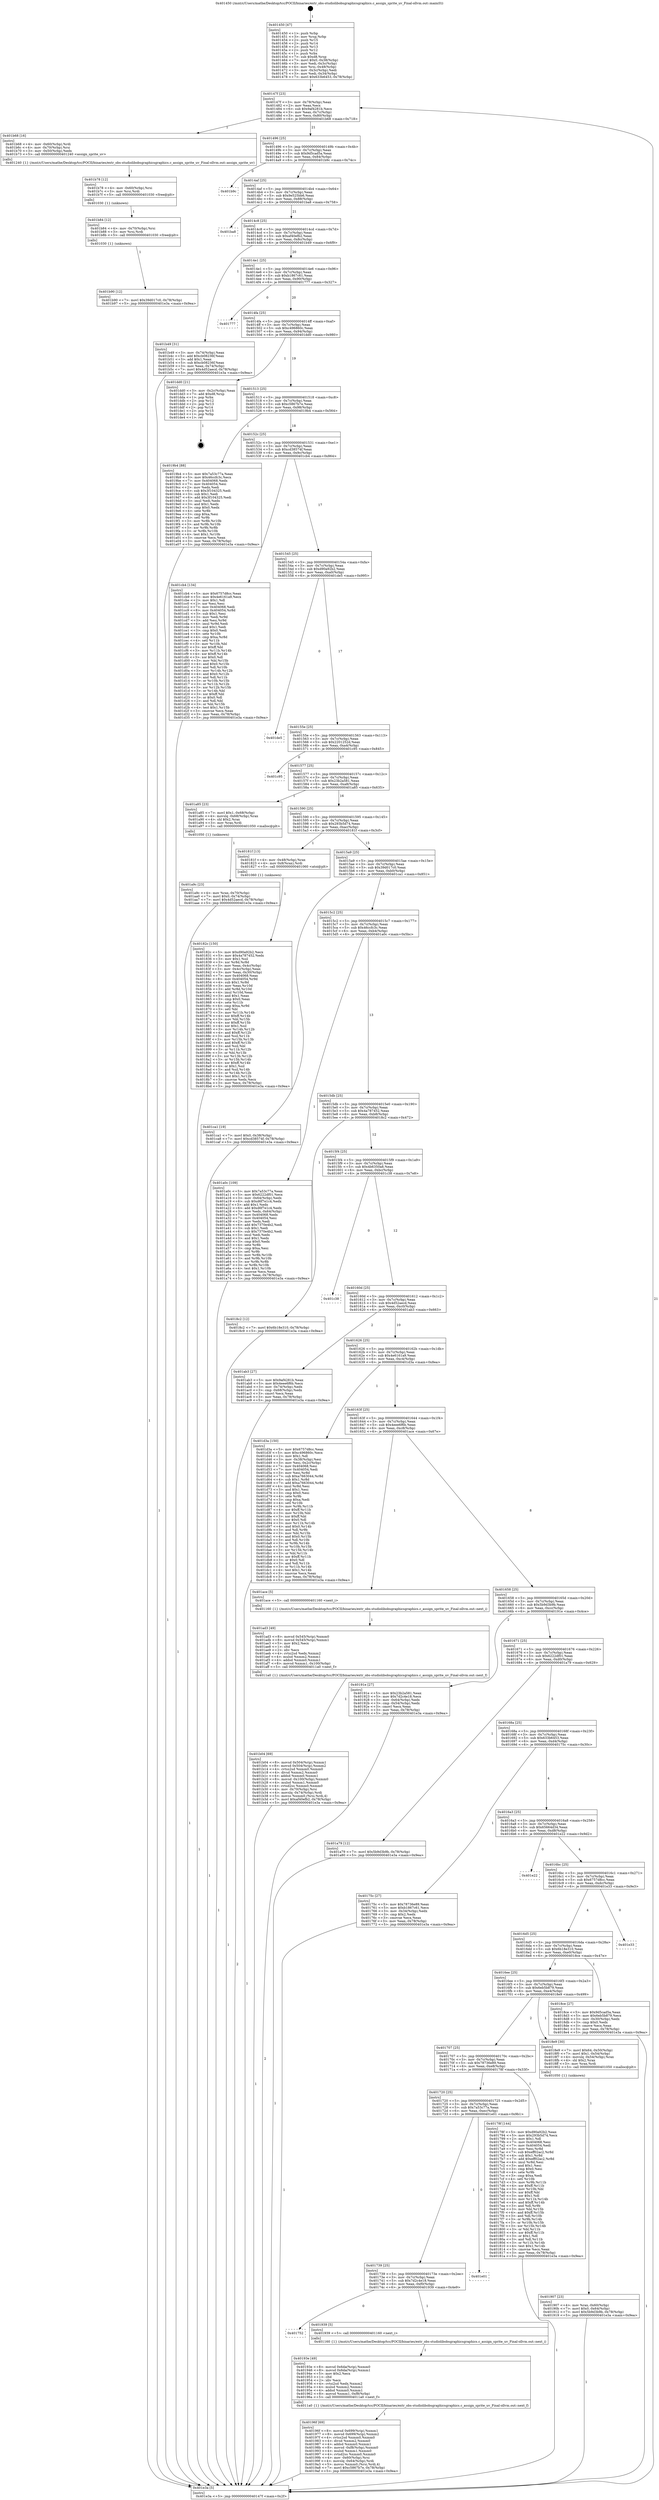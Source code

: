 digraph "0x401450" {
  label = "0x401450 (/mnt/c/Users/mathe/Desktop/tcc/POCII/binaries/extr_obs-studiolibobsgraphicsgraphics.c_assign_sprite_uv_Final-ollvm.out::main(0))"
  labelloc = "t"
  node[shape=record]

  Entry [label="",width=0.3,height=0.3,shape=circle,fillcolor=black,style=filled]
  "0x40147f" [label="{
     0x40147f [23]\l
     | [instrs]\l
     &nbsp;&nbsp;0x40147f \<+3\>: mov -0x78(%rbp),%eax\l
     &nbsp;&nbsp;0x401482 \<+2\>: mov %eax,%ecx\l
     &nbsp;&nbsp;0x401484 \<+6\>: sub $0x9af4281b,%ecx\l
     &nbsp;&nbsp;0x40148a \<+3\>: mov %eax,-0x7c(%rbp)\l
     &nbsp;&nbsp;0x40148d \<+3\>: mov %ecx,-0x80(%rbp)\l
     &nbsp;&nbsp;0x401490 \<+6\>: je 0000000000401b68 \<main+0x718\>\l
  }"]
  "0x401b68" [label="{
     0x401b68 [16]\l
     | [instrs]\l
     &nbsp;&nbsp;0x401b68 \<+4\>: mov -0x60(%rbp),%rdi\l
     &nbsp;&nbsp;0x401b6c \<+4\>: mov -0x70(%rbp),%rsi\l
     &nbsp;&nbsp;0x401b70 \<+3\>: mov -0x50(%rbp),%edx\l
     &nbsp;&nbsp;0x401b73 \<+5\>: call 0000000000401240 \<assign_sprite_uv\>\l
     | [calls]\l
     &nbsp;&nbsp;0x401240 \{1\} (/mnt/c/Users/mathe/Desktop/tcc/POCII/binaries/extr_obs-studiolibobsgraphicsgraphics.c_assign_sprite_uv_Final-ollvm.out::assign_sprite_uv)\l
  }"]
  "0x401496" [label="{
     0x401496 [25]\l
     | [instrs]\l
     &nbsp;&nbsp;0x401496 \<+5\>: jmp 000000000040149b \<main+0x4b\>\l
     &nbsp;&nbsp;0x40149b \<+3\>: mov -0x7c(%rbp),%eax\l
     &nbsp;&nbsp;0x40149e \<+5\>: sub $0x9d5cad5a,%eax\l
     &nbsp;&nbsp;0x4014a3 \<+6\>: mov %eax,-0x84(%rbp)\l
     &nbsp;&nbsp;0x4014a9 \<+6\>: je 0000000000401b9c \<main+0x74c\>\l
  }"]
  Exit [label="",width=0.3,height=0.3,shape=circle,fillcolor=black,style=filled,peripheries=2]
  "0x401b9c" [label="{
     0x401b9c\l
  }", style=dashed]
  "0x4014af" [label="{
     0x4014af [25]\l
     | [instrs]\l
     &nbsp;&nbsp;0x4014af \<+5\>: jmp 00000000004014b4 \<main+0x64\>\l
     &nbsp;&nbsp;0x4014b4 \<+3\>: mov -0x7c(%rbp),%eax\l
     &nbsp;&nbsp;0x4014b7 \<+5\>: sub $0x9e525bb6,%eax\l
     &nbsp;&nbsp;0x4014bc \<+6\>: mov %eax,-0x88(%rbp)\l
     &nbsp;&nbsp;0x4014c2 \<+6\>: je 0000000000401ba8 \<main+0x758\>\l
  }"]
  "0x401b90" [label="{
     0x401b90 [12]\l
     | [instrs]\l
     &nbsp;&nbsp;0x401b90 \<+7\>: movl $0x39d017c0,-0x78(%rbp)\l
     &nbsp;&nbsp;0x401b97 \<+5\>: jmp 0000000000401e3a \<main+0x9ea\>\l
  }"]
  "0x401ba8" [label="{
     0x401ba8\l
  }", style=dashed]
  "0x4014c8" [label="{
     0x4014c8 [25]\l
     | [instrs]\l
     &nbsp;&nbsp;0x4014c8 \<+5\>: jmp 00000000004014cd \<main+0x7d\>\l
     &nbsp;&nbsp;0x4014cd \<+3\>: mov -0x7c(%rbp),%eax\l
     &nbsp;&nbsp;0x4014d0 \<+5\>: sub $0xaf40efb2,%eax\l
     &nbsp;&nbsp;0x4014d5 \<+6\>: mov %eax,-0x8c(%rbp)\l
     &nbsp;&nbsp;0x4014db \<+6\>: je 0000000000401b49 \<main+0x6f9\>\l
  }"]
  "0x401b84" [label="{
     0x401b84 [12]\l
     | [instrs]\l
     &nbsp;&nbsp;0x401b84 \<+4\>: mov -0x70(%rbp),%rsi\l
     &nbsp;&nbsp;0x401b88 \<+3\>: mov %rsi,%rdi\l
     &nbsp;&nbsp;0x401b8b \<+5\>: call 0000000000401030 \<free@plt\>\l
     | [calls]\l
     &nbsp;&nbsp;0x401030 \{1\} (unknown)\l
  }"]
  "0x401b49" [label="{
     0x401b49 [31]\l
     | [instrs]\l
     &nbsp;&nbsp;0x401b49 \<+3\>: mov -0x74(%rbp),%eax\l
     &nbsp;&nbsp;0x401b4c \<+5\>: add $0xcb08236f,%eax\l
     &nbsp;&nbsp;0x401b51 \<+3\>: add $0x1,%eax\l
     &nbsp;&nbsp;0x401b54 \<+5\>: sub $0xcb08236f,%eax\l
     &nbsp;&nbsp;0x401b59 \<+3\>: mov %eax,-0x74(%rbp)\l
     &nbsp;&nbsp;0x401b5c \<+7\>: movl $0x4d52aecd,-0x78(%rbp)\l
     &nbsp;&nbsp;0x401b63 \<+5\>: jmp 0000000000401e3a \<main+0x9ea\>\l
  }"]
  "0x4014e1" [label="{
     0x4014e1 [25]\l
     | [instrs]\l
     &nbsp;&nbsp;0x4014e1 \<+5\>: jmp 00000000004014e6 \<main+0x96\>\l
     &nbsp;&nbsp;0x4014e6 \<+3\>: mov -0x7c(%rbp),%eax\l
     &nbsp;&nbsp;0x4014e9 \<+5\>: sub $0xb1867c61,%eax\l
     &nbsp;&nbsp;0x4014ee \<+6\>: mov %eax,-0x90(%rbp)\l
     &nbsp;&nbsp;0x4014f4 \<+6\>: je 0000000000401777 \<main+0x327\>\l
  }"]
  "0x401b78" [label="{
     0x401b78 [12]\l
     | [instrs]\l
     &nbsp;&nbsp;0x401b78 \<+4\>: mov -0x60(%rbp),%rsi\l
     &nbsp;&nbsp;0x401b7c \<+3\>: mov %rsi,%rdi\l
     &nbsp;&nbsp;0x401b7f \<+5\>: call 0000000000401030 \<free@plt\>\l
     | [calls]\l
     &nbsp;&nbsp;0x401030 \{1\} (unknown)\l
  }"]
  "0x401777" [label="{
     0x401777\l
  }", style=dashed]
  "0x4014fa" [label="{
     0x4014fa [25]\l
     | [instrs]\l
     &nbsp;&nbsp;0x4014fa \<+5\>: jmp 00000000004014ff \<main+0xaf\>\l
     &nbsp;&nbsp;0x4014ff \<+3\>: mov -0x7c(%rbp),%eax\l
     &nbsp;&nbsp;0x401502 \<+5\>: sub $0xc496860c,%eax\l
     &nbsp;&nbsp;0x401507 \<+6\>: mov %eax,-0x94(%rbp)\l
     &nbsp;&nbsp;0x40150d \<+6\>: je 0000000000401dd0 \<main+0x980\>\l
  }"]
  "0x401b04" [label="{
     0x401b04 [69]\l
     | [instrs]\l
     &nbsp;&nbsp;0x401b04 \<+8\>: movsd 0x504(%rip),%xmm1\l
     &nbsp;&nbsp;0x401b0c \<+8\>: movsd 0x504(%rip),%xmm2\l
     &nbsp;&nbsp;0x401b14 \<+4\>: cvtss2sd %xmm0,%xmm0\l
     &nbsp;&nbsp;0x401b18 \<+4\>: divsd %xmm2,%xmm0\l
     &nbsp;&nbsp;0x401b1c \<+4\>: addsd %xmm0,%xmm1\l
     &nbsp;&nbsp;0x401b20 \<+8\>: movsd -0x100(%rbp),%xmm0\l
     &nbsp;&nbsp;0x401b28 \<+4\>: mulsd %xmm1,%xmm0\l
     &nbsp;&nbsp;0x401b2c \<+4\>: cvtsd2ss %xmm0,%xmm0\l
     &nbsp;&nbsp;0x401b30 \<+4\>: mov -0x70(%rbp),%rsi\l
     &nbsp;&nbsp;0x401b34 \<+4\>: movslq -0x74(%rbp),%rdi\l
     &nbsp;&nbsp;0x401b38 \<+5\>: movss %xmm0,(%rsi,%rdi,4)\l
     &nbsp;&nbsp;0x401b3d \<+7\>: movl $0xaf40efb2,-0x78(%rbp)\l
     &nbsp;&nbsp;0x401b44 \<+5\>: jmp 0000000000401e3a \<main+0x9ea\>\l
  }"]
  "0x401dd0" [label="{
     0x401dd0 [21]\l
     | [instrs]\l
     &nbsp;&nbsp;0x401dd0 \<+3\>: mov -0x2c(%rbp),%eax\l
     &nbsp;&nbsp;0x401dd3 \<+7\>: add $0xd8,%rsp\l
     &nbsp;&nbsp;0x401dda \<+1\>: pop %rbx\l
     &nbsp;&nbsp;0x401ddb \<+2\>: pop %r12\l
     &nbsp;&nbsp;0x401ddd \<+2\>: pop %r13\l
     &nbsp;&nbsp;0x401ddf \<+2\>: pop %r14\l
     &nbsp;&nbsp;0x401de1 \<+2\>: pop %r15\l
     &nbsp;&nbsp;0x401de3 \<+1\>: pop %rbp\l
     &nbsp;&nbsp;0x401de4 \<+1\>: ret\l
  }"]
  "0x401513" [label="{
     0x401513 [25]\l
     | [instrs]\l
     &nbsp;&nbsp;0x401513 \<+5\>: jmp 0000000000401518 \<main+0xc8\>\l
     &nbsp;&nbsp;0x401518 \<+3\>: mov -0x7c(%rbp),%eax\l
     &nbsp;&nbsp;0x40151b \<+5\>: sub $0xc5867b7e,%eax\l
     &nbsp;&nbsp;0x401520 \<+6\>: mov %eax,-0x98(%rbp)\l
     &nbsp;&nbsp;0x401526 \<+6\>: je 00000000004019b4 \<main+0x564\>\l
  }"]
  "0x401ad3" [label="{
     0x401ad3 [49]\l
     | [instrs]\l
     &nbsp;&nbsp;0x401ad3 \<+8\>: movsd 0x545(%rip),%xmm0\l
     &nbsp;&nbsp;0x401adb \<+8\>: movsd 0x545(%rip),%xmm1\l
     &nbsp;&nbsp;0x401ae3 \<+5\>: mov $0x2,%ecx\l
     &nbsp;&nbsp;0x401ae8 \<+1\>: cltd\l
     &nbsp;&nbsp;0x401ae9 \<+2\>: idiv %ecx\l
     &nbsp;&nbsp;0x401aeb \<+4\>: cvtsi2sd %edx,%xmm2\l
     &nbsp;&nbsp;0x401aef \<+4\>: mulsd %xmm2,%xmm1\l
     &nbsp;&nbsp;0x401af3 \<+4\>: addsd %xmm0,%xmm1\l
     &nbsp;&nbsp;0x401af7 \<+8\>: movsd %xmm1,-0x100(%rbp)\l
     &nbsp;&nbsp;0x401aff \<+5\>: call 00000000004011a0 \<next_f\>\l
     | [calls]\l
     &nbsp;&nbsp;0x4011a0 \{1\} (/mnt/c/Users/mathe/Desktop/tcc/POCII/binaries/extr_obs-studiolibobsgraphicsgraphics.c_assign_sprite_uv_Final-ollvm.out::next_f)\l
  }"]
  "0x4019b4" [label="{
     0x4019b4 [88]\l
     | [instrs]\l
     &nbsp;&nbsp;0x4019b4 \<+5\>: mov $0x7a53c77a,%eax\l
     &nbsp;&nbsp;0x4019b9 \<+5\>: mov $0x46ccfc3c,%ecx\l
     &nbsp;&nbsp;0x4019be \<+7\>: mov 0x404068,%edx\l
     &nbsp;&nbsp;0x4019c5 \<+7\>: mov 0x404054,%esi\l
     &nbsp;&nbsp;0x4019cc \<+2\>: mov %edx,%edi\l
     &nbsp;&nbsp;0x4019ce \<+6\>: sub $0x3f104325,%edi\l
     &nbsp;&nbsp;0x4019d4 \<+3\>: sub $0x1,%edi\l
     &nbsp;&nbsp;0x4019d7 \<+6\>: add $0x3f104325,%edi\l
     &nbsp;&nbsp;0x4019dd \<+3\>: imul %edi,%edx\l
     &nbsp;&nbsp;0x4019e0 \<+3\>: and $0x1,%edx\l
     &nbsp;&nbsp;0x4019e3 \<+3\>: cmp $0x0,%edx\l
     &nbsp;&nbsp;0x4019e6 \<+4\>: sete %r8b\l
     &nbsp;&nbsp;0x4019ea \<+3\>: cmp $0xa,%esi\l
     &nbsp;&nbsp;0x4019ed \<+4\>: setl %r9b\l
     &nbsp;&nbsp;0x4019f1 \<+3\>: mov %r8b,%r10b\l
     &nbsp;&nbsp;0x4019f4 \<+3\>: and %r9b,%r10b\l
     &nbsp;&nbsp;0x4019f7 \<+3\>: xor %r9b,%r8b\l
     &nbsp;&nbsp;0x4019fa \<+3\>: or %r8b,%r10b\l
     &nbsp;&nbsp;0x4019fd \<+4\>: test $0x1,%r10b\l
     &nbsp;&nbsp;0x401a01 \<+3\>: cmovne %ecx,%eax\l
     &nbsp;&nbsp;0x401a04 \<+3\>: mov %eax,-0x78(%rbp)\l
     &nbsp;&nbsp;0x401a07 \<+5\>: jmp 0000000000401e3a \<main+0x9ea\>\l
  }"]
  "0x40152c" [label="{
     0x40152c [25]\l
     | [instrs]\l
     &nbsp;&nbsp;0x40152c \<+5\>: jmp 0000000000401531 \<main+0xe1\>\l
     &nbsp;&nbsp;0x401531 \<+3\>: mov -0x7c(%rbp),%eax\l
     &nbsp;&nbsp;0x401534 \<+5\>: sub $0xcd38574f,%eax\l
     &nbsp;&nbsp;0x401539 \<+6\>: mov %eax,-0x9c(%rbp)\l
     &nbsp;&nbsp;0x40153f \<+6\>: je 0000000000401cb4 \<main+0x864\>\l
  }"]
  "0x401a9c" [label="{
     0x401a9c [23]\l
     | [instrs]\l
     &nbsp;&nbsp;0x401a9c \<+4\>: mov %rax,-0x70(%rbp)\l
     &nbsp;&nbsp;0x401aa0 \<+7\>: movl $0x0,-0x74(%rbp)\l
     &nbsp;&nbsp;0x401aa7 \<+7\>: movl $0x4d52aecd,-0x78(%rbp)\l
     &nbsp;&nbsp;0x401aae \<+5\>: jmp 0000000000401e3a \<main+0x9ea\>\l
  }"]
  "0x401cb4" [label="{
     0x401cb4 [134]\l
     | [instrs]\l
     &nbsp;&nbsp;0x401cb4 \<+5\>: mov $0x6757d8cc,%eax\l
     &nbsp;&nbsp;0x401cb9 \<+5\>: mov $0x4e6161a9,%ecx\l
     &nbsp;&nbsp;0x401cbe \<+2\>: mov $0x1,%dl\l
     &nbsp;&nbsp;0x401cc0 \<+2\>: xor %esi,%esi\l
     &nbsp;&nbsp;0x401cc2 \<+7\>: mov 0x404068,%edi\l
     &nbsp;&nbsp;0x401cc9 \<+8\>: mov 0x404054,%r8d\l
     &nbsp;&nbsp;0x401cd1 \<+3\>: sub $0x1,%esi\l
     &nbsp;&nbsp;0x401cd4 \<+3\>: mov %edi,%r9d\l
     &nbsp;&nbsp;0x401cd7 \<+3\>: add %esi,%r9d\l
     &nbsp;&nbsp;0x401cda \<+4\>: imul %r9d,%edi\l
     &nbsp;&nbsp;0x401cde \<+3\>: and $0x1,%edi\l
     &nbsp;&nbsp;0x401ce1 \<+3\>: cmp $0x0,%edi\l
     &nbsp;&nbsp;0x401ce4 \<+4\>: sete %r10b\l
     &nbsp;&nbsp;0x401ce8 \<+4\>: cmp $0xa,%r8d\l
     &nbsp;&nbsp;0x401cec \<+4\>: setl %r11b\l
     &nbsp;&nbsp;0x401cf0 \<+3\>: mov %r10b,%bl\l
     &nbsp;&nbsp;0x401cf3 \<+3\>: xor $0xff,%bl\l
     &nbsp;&nbsp;0x401cf6 \<+3\>: mov %r11b,%r14b\l
     &nbsp;&nbsp;0x401cf9 \<+4\>: xor $0xff,%r14b\l
     &nbsp;&nbsp;0x401cfd \<+3\>: xor $0x0,%dl\l
     &nbsp;&nbsp;0x401d00 \<+3\>: mov %bl,%r15b\l
     &nbsp;&nbsp;0x401d03 \<+4\>: and $0x0,%r15b\l
     &nbsp;&nbsp;0x401d07 \<+3\>: and %dl,%r10b\l
     &nbsp;&nbsp;0x401d0a \<+3\>: mov %r14b,%r12b\l
     &nbsp;&nbsp;0x401d0d \<+4\>: and $0x0,%r12b\l
     &nbsp;&nbsp;0x401d11 \<+3\>: and %dl,%r11b\l
     &nbsp;&nbsp;0x401d14 \<+3\>: or %r10b,%r15b\l
     &nbsp;&nbsp;0x401d17 \<+3\>: or %r11b,%r12b\l
     &nbsp;&nbsp;0x401d1a \<+3\>: xor %r12b,%r15b\l
     &nbsp;&nbsp;0x401d1d \<+3\>: or %r14b,%bl\l
     &nbsp;&nbsp;0x401d20 \<+3\>: xor $0xff,%bl\l
     &nbsp;&nbsp;0x401d23 \<+3\>: or $0x0,%dl\l
     &nbsp;&nbsp;0x401d26 \<+2\>: and %dl,%bl\l
     &nbsp;&nbsp;0x401d28 \<+3\>: or %bl,%r15b\l
     &nbsp;&nbsp;0x401d2b \<+4\>: test $0x1,%r15b\l
     &nbsp;&nbsp;0x401d2f \<+3\>: cmovne %ecx,%eax\l
     &nbsp;&nbsp;0x401d32 \<+3\>: mov %eax,-0x78(%rbp)\l
     &nbsp;&nbsp;0x401d35 \<+5\>: jmp 0000000000401e3a \<main+0x9ea\>\l
  }"]
  "0x401545" [label="{
     0x401545 [25]\l
     | [instrs]\l
     &nbsp;&nbsp;0x401545 \<+5\>: jmp 000000000040154a \<main+0xfa\>\l
     &nbsp;&nbsp;0x40154a \<+3\>: mov -0x7c(%rbp),%eax\l
     &nbsp;&nbsp;0x40154d \<+5\>: sub $0xd90a92b2,%eax\l
     &nbsp;&nbsp;0x401552 \<+6\>: mov %eax,-0xa0(%rbp)\l
     &nbsp;&nbsp;0x401558 \<+6\>: je 0000000000401de5 \<main+0x995\>\l
  }"]
  "0x40196f" [label="{
     0x40196f [69]\l
     | [instrs]\l
     &nbsp;&nbsp;0x40196f \<+8\>: movsd 0x699(%rip),%xmm1\l
     &nbsp;&nbsp;0x401977 \<+8\>: movsd 0x699(%rip),%xmm2\l
     &nbsp;&nbsp;0x40197f \<+4\>: cvtss2sd %xmm0,%xmm0\l
     &nbsp;&nbsp;0x401983 \<+4\>: divsd %xmm2,%xmm0\l
     &nbsp;&nbsp;0x401987 \<+4\>: addsd %xmm0,%xmm1\l
     &nbsp;&nbsp;0x40198b \<+8\>: movsd -0xf8(%rbp),%xmm0\l
     &nbsp;&nbsp;0x401993 \<+4\>: mulsd %xmm1,%xmm0\l
     &nbsp;&nbsp;0x401997 \<+4\>: cvtsd2ss %xmm0,%xmm0\l
     &nbsp;&nbsp;0x40199b \<+4\>: mov -0x60(%rbp),%rsi\l
     &nbsp;&nbsp;0x40199f \<+4\>: movslq -0x64(%rbp),%rdi\l
     &nbsp;&nbsp;0x4019a3 \<+5\>: movss %xmm0,(%rsi,%rdi,4)\l
     &nbsp;&nbsp;0x4019a8 \<+7\>: movl $0xc5867b7e,-0x78(%rbp)\l
     &nbsp;&nbsp;0x4019af \<+5\>: jmp 0000000000401e3a \<main+0x9ea\>\l
  }"]
  "0x401de5" [label="{
     0x401de5\l
  }", style=dashed]
  "0x40155e" [label="{
     0x40155e [25]\l
     | [instrs]\l
     &nbsp;&nbsp;0x40155e \<+5\>: jmp 0000000000401563 \<main+0x113\>\l
     &nbsp;&nbsp;0x401563 \<+3\>: mov -0x7c(%rbp),%eax\l
     &nbsp;&nbsp;0x401566 \<+5\>: sub $0x2201252d,%eax\l
     &nbsp;&nbsp;0x40156b \<+6\>: mov %eax,-0xa4(%rbp)\l
     &nbsp;&nbsp;0x401571 \<+6\>: je 0000000000401c95 \<main+0x845\>\l
  }"]
  "0x40193e" [label="{
     0x40193e [49]\l
     | [instrs]\l
     &nbsp;&nbsp;0x40193e \<+8\>: movsd 0x6da(%rip),%xmm0\l
     &nbsp;&nbsp;0x401946 \<+8\>: movsd 0x6da(%rip),%xmm1\l
     &nbsp;&nbsp;0x40194e \<+5\>: mov $0x2,%ecx\l
     &nbsp;&nbsp;0x401953 \<+1\>: cltd\l
     &nbsp;&nbsp;0x401954 \<+2\>: idiv %ecx\l
     &nbsp;&nbsp;0x401956 \<+4\>: cvtsi2sd %edx,%xmm2\l
     &nbsp;&nbsp;0x40195a \<+4\>: mulsd %xmm2,%xmm1\l
     &nbsp;&nbsp;0x40195e \<+4\>: addsd %xmm0,%xmm1\l
     &nbsp;&nbsp;0x401962 \<+8\>: movsd %xmm1,-0xf8(%rbp)\l
     &nbsp;&nbsp;0x40196a \<+5\>: call 00000000004011a0 \<next_f\>\l
     | [calls]\l
     &nbsp;&nbsp;0x4011a0 \{1\} (/mnt/c/Users/mathe/Desktop/tcc/POCII/binaries/extr_obs-studiolibobsgraphicsgraphics.c_assign_sprite_uv_Final-ollvm.out::next_f)\l
  }"]
  "0x401c95" [label="{
     0x401c95\l
  }", style=dashed]
  "0x401577" [label="{
     0x401577 [25]\l
     | [instrs]\l
     &nbsp;&nbsp;0x401577 \<+5\>: jmp 000000000040157c \<main+0x12c\>\l
     &nbsp;&nbsp;0x40157c \<+3\>: mov -0x7c(%rbp),%eax\l
     &nbsp;&nbsp;0x40157f \<+5\>: sub $0x23b2a581,%eax\l
     &nbsp;&nbsp;0x401584 \<+6\>: mov %eax,-0xa8(%rbp)\l
     &nbsp;&nbsp;0x40158a \<+6\>: je 0000000000401a85 \<main+0x635\>\l
  }"]
  "0x401752" [label="{
     0x401752\l
  }", style=dashed]
  "0x401a85" [label="{
     0x401a85 [23]\l
     | [instrs]\l
     &nbsp;&nbsp;0x401a85 \<+7\>: movl $0x1,-0x68(%rbp)\l
     &nbsp;&nbsp;0x401a8c \<+4\>: movslq -0x68(%rbp),%rax\l
     &nbsp;&nbsp;0x401a90 \<+4\>: shl $0x2,%rax\l
     &nbsp;&nbsp;0x401a94 \<+3\>: mov %rax,%rdi\l
     &nbsp;&nbsp;0x401a97 \<+5\>: call 0000000000401050 \<malloc@plt\>\l
     | [calls]\l
     &nbsp;&nbsp;0x401050 \{1\} (unknown)\l
  }"]
  "0x401590" [label="{
     0x401590 [25]\l
     | [instrs]\l
     &nbsp;&nbsp;0x401590 \<+5\>: jmp 0000000000401595 \<main+0x145\>\l
     &nbsp;&nbsp;0x401595 \<+3\>: mov -0x7c(%rbp),%eax\l
     &nbsp;&nbsp;0x401598 \<+5\>: sub $0x293b5d74,%eax\l
     &nbsp;&nbsp;0x40159d \<+6\>: mov %eax,-0xac(%rbp)\l
     &nbsp;&nbsp;0x4015a3 \<+6\>: je 000000000040181f \<main+0x3cf\>\l
  }"]
  "0x401939" [label="{
     0x401939 [5]\l
     | [instrs]\l
     &nbsp;&nbsp;0x401939 \<+5\>: call 0000000000401160 \<next_i\>\l
     | [calls]\l
     &nbsp;&nbsp;0x401160 \{1\} (/mnt/c/Users/mathe/Desktop/tcc/POCII/binaries/extr_obs-studiolibobsgraphicsgraphics.c_assign_sprite_uv_Final-ollvm.out::next_i)\l
  }"]
  "0x40181f" [label="{
     0x40181f [13]\l
     | [instrs]\l
     &nbsp;&nbsp;0x40181f \<+4\>: mov -0x48(%rbp),%rax\l
     &nbsp;&nbsp;0x401823 \<+4\>: mov 0x8(%rax),%rdi\l
     &nbsp;&nbsp;0x401827 \<+5\>: call 0000000000401060 \<atoi@plt\>\l
     | [calls]\l
     &nbsp;&nbsp;0x401060 \{1\} (unknown)\l
  }"]
  "0x4015a9" [label="{
     0x4015a9 [25]\l
     | [instrs]\l
     &nbsp;&nbsp;0x4015a9 \<+5\>: jmp 00000000004015ae \<main+0x15e\>\l
     &nbsp;&nbsp;0x4015ae \<+3\>: mov -0x7c(%rbp),%eax\l
     &nbsp;&nbsp;0x4015b1 \<+5\>: sub $0x39d017c0,%eax\l
     &nbsp;&nbsp;0x4015b6 \<+6\>: mov %eax,-0xb0(%rbp)\l
     &nbsp;&nbsp;0x4015bc \<+6\>: je 0000000000401ca1 \<main+0x851\>\l
  }"]
  "0x401739" [label="{
     0x401739 [25]\l
     | [instrs]\l
     &nbsp;&nbsp;0x401739 \<+5\>: jmp 000000000040173e \<main+0x2ee\>\l
     &nbsp;&nbsp;0x40173e \<+3\>: mov -0x7c(%rbp),%eax\l
     &nbsp;&nbsp;0x401741 \<+5\>: sub $0x7d2c4e18,%eax\l
     &nbsp;&nbsp;0x401746 \<+6\>: mov %eax,-0xf0(%rbp)\l
     &nbsp;&nbsp;0x40174c \<+6\>: je 0000000000401939 \<main+0x4e9\>\l
  }"]
  "0x401ca1" [label="{
     0x401ca1 [19]\l
     | [instrs]\l
     &nbsp;&nbsp;0x401ca1 \<+7\>: movl $0x0,-0x38(%rbp)\l
     &nbsp;&nbsp;0x401ca8 \<+7\>: movl $0xcd38574f,-0x78(%rbp)\l
     &nbsp;&nbsp;0x401caf \<+5\>: jmp 0000000000401e3a \<main+0x9ea\>\l
  }"]
  "0x4015c2" [label="{
     0x4015c2 [25]\l
     | [instrs]\l
     &nbsp;&nbsp;0x4015c2 \<+5\>: jmp 00000000004015c7 \<main+0x177\>\l
     &nbsp;&nbsp;0x4015c7 \<+3\>: mov -0x7c(%rbp),%eax\l
     &nbsp;&nbsp;0x4015ca \<+5\>: sub $0x46ccfc3c,%eax\l
     &nbsp;&nbsp;0x4015cf \<+6\>: mov %eax,-0xb4(%rbp)\l
     &nbsp;&nbsp;0x4015d5 \<+6\>: je 0000000000401a0c \<main+0x5bc\>\l
  }"]
  "0x401e01" [label="{
     0x401e01\l
  }", style=dashed]
  "0x401a0c" [label="{
     0x401a0c [109]\l
     | [instrs]\l
     &nbsp;&nbsp;0x401a0c \<+5\>: mov $0x7a53c77a,%eax\l
     &nbsp;&nbsp;0x401a11 \<+5\>: mov $0x6222df01,%ecx\l
     &nbsp;&nbsp;0x401a16 \<+3\>: mov -0x64(%rbp),%edx\l
     &nbsp;&nbsp;0x401a19 \<+6\>: sub $0xd6f7e1c4,%edx\l
     &nbsp;&nbsp;0x401a1f \<+3\>: add $0x1,%edx\l
     &nbsp;&nbsp;0x401a22 \<+6\>: add $0xd6f7e1c4,%edx\l
     &nbsp;&nbsp;0x401a28 \<+3\>: mov %edx,-0x64(%rbp)\l
     &nbsp;&nbsp;0x401a2b \<+7\>: mov 0x404068,%edx\l
     &nbsp;&nbsp;0x401a32 \<+7\>: mov 0x404054,%esi\l
     &nbsp;&nbsp;0x401a39 \<+2\>: mov %edx,%edi\l
     &nbsp;&nbsp;0x401a3b \<+6\>: add $0x7370e4b2,%edi\l
     &nbsp;&nbsp;0x401a41 \<+3\>: sub $0x1,%edi\l
     &nbsp;&nbsp;0x401a44 \<+6\>: sub $0x7370e4b2,%edi\l
     &nbsp;&nbsp;0x401a4a \<+3\>: imul %edi,%edx\l
     &nbsp;&nbsp;0x401a4d \<+3\>: and $0x1,%edx\l
     &nbsp;&nbsp;0x401a50 \<+3\>: cmp $0x0,%edx\l
     &nbsp;&nbsp;0x401a53 \<+4\>: sete %r8b\l
     &nbsp;&nbsp;0x401a57 \<+3\>: cmp $0xa,%esi\l
     &nbsp;&nbsp;0x401a5a \<+4\>: setl %r9b\l
     &nbsp;&nbsp;0x401a5e \<+3\>: mov %r8b,%r10b\l
     &nbsp;&nbsp;0x401a61 \<+3\>: and %r9b,%r10b\l
     &nbsp;&nbsp;0x401a64 \<+3\>: xor %r9b,%r8b\l
     &nbsp;&nbsp;0x401a67 \<+3\>: or %r8b,%r10b\l
     &nbsp;&nbsp;0x401a6a \<+4\>: test $0x1,%r10b\l
     &nbsp;&nbsp;0x401a6e \<+3\>: cmovne %ecx,%eax\l
     &nbsp;&nbsp;0x401a71 \<+3\>: mov %eax,-0x78(%rbp)\l
     &nbsp;&nbsp;0x401a74 \<+5\>: jmp 0000000000401e3a \<main+0x9ea\>\l
  }"]
  "0x4015db" [label="{
     0x4015db [25]\l
     | [instrs]\l
     &nbsp;&nbsp;0x4015db \<+5\>: jmp 00000000004015e0 \<main+0x190\>\l
     &nbsp;&nbsp;0x4015e0 \<+3\>: mov -0x7c(%rbp),%eax\l
     &nbsp;&nbsp;0x4015e3 \<+5\>: sub $0x4a787452,%eax\l
     &nbsp;&nbsp;0x4015e8 \<+6\>: mov %eax,-0xb8(%rbp)\l
     &nbsp;&nbsp;0x4015ee \<+6\>: je 00000000004018c2 \<main+0x472\>\l
  }"]
  "0x401907" [label="{
     0x401907 [23]\l
     | [instrs]\l
     &nbsp;&nbsp;0x401907 \<+4\>: mov %rax,-0x60(%rbp)\l
     &nbsp;&nbsp;0x40190b \<+7\>: movl $0x0,-0x64(%rbp)\l
     &nbsp;&nbsp;0x401912 \<+7\>: movl $0x5b9d3b9b,-0x78(%rbp)\l
     &nbsp;&nbsp;0x401919 \<+5\>: jmp 0000000000401e3a \<main+0x9ea\>\l
  }"]
  "0x4018c2" [label="{
     0x4018c2 [12]\l
     | [instrs]\l
     &nbsp;&nbsp;0x4018c2 \<+7\>: movl $0x6b18e310,-0x78(%rbp)\l
     &nbsp;&nbsp;0x4018c9 \<+5\>: jmp 0000000000401e3a \<main+0x9ea\>\l
  }"]
  "0x4015f4" [label="{
     0x4015f4 [25]\l
     | [instrs]\l
     &nbsp;&nbsp;0x4015f4 \<+5\>: jmp 00000000004015f9 \<main+0x1a9\>\l
     &nbsp;&nbsp;0x4015f9 \<+3\>: mov -0x7c(%rbp),%eax\l
     &nbsp;&nbsp;0x4015fc \<+5\>: sub $0x4b6350a8,%eax\l
     &nbsp;&nbsp;0x401601 \<+6\>: mov %eax,-0xbc(%rbp)\l
     &nbsp;&nbsp;0x401607 \<+6\>: je 0000000000401c38 \<main+0x7e8\>\l
  }"]
  "0x40182c" [label="{
     0x40182c [150]\l
     | [instrs]\l
     &nbsp;&nbsp;0x40182c \<+5\>: mov $0xd90a92b2,%ecx\l
     &nbsp;&nbsp;0x401831 \<+5\>: mov $0x4a787452,%edx\l
     &nbsp;&nbsp;0x401836 \<+3\>: mov $0x1,%sil\l
     &nbsp;&nbsp;0x401839 \<+3\>: xor %r8d,%r8d\l
     &nbsp;&nbsp;0x40183c \<+3\>: mov %eax,-0x4c(%rbp)\l
     &nbsp;&nbsp;0x40183f \<+3\>: mov -0x4c(%rbp),%eax\l
     &nbsp;&nbsp;0x401842 \<+3\>: mov %eax,-0x30(%rbp)\l
     &nbsp;&nbsp;0x401845 \<+7\>: mov 0x404068,%eax\l
     &nbsp;&nbsp;0x40184c \<+8\>: mov 0x404054,%r9d\l
     &nbsp;&nbsp;0x401854 \<+4\>: sub $0x1,%r8d\l
     &nbsp;&nbsp;0x401858 \<+3\>: mov %eax,%r10d\l
     &nbsp;&nbsp;0x40185b \<+3\>: add %r8d,%r10d\l
     &nbsp;&nbsp;0x40185e \<+4\>: imul %r10d,%eax\l
     &nbsp;&nbsp;0x401862 \<+3\>: and $0x1,%eax\l
     &nbsp;&nbsp;0x401865 \<+3\>: cmp $0x0,%eax\l
     &nbsp;&nbsp;0x401868 \<+4\>: sete %r11b\l
     &nbsp;&nbsp;0x40186c \<+4\>: cmp $0xa,%r9d\l
     &nbsp;&nbsp;0x401870 \<+3\>: setl %bl\l
     &nbsp;&nbsp;0x401873 \<+3\>: mov %r11b,%r14b\l
     &nbsp;&nbsp;0x401876 \<+4\>: xor $0xff,%r14b\l
     &nbsp;&nbsp;0x40187a \<+3\>: mov %bl,%r15b\l
     &nbsp;&nbsp;0x40187d \<+4\>: xor $0xff,%r15b\l
     &nbsp;&nbsp;0x401881 \<+4\>: xor $0x1,%sil\l
     &nbsp;&nbsp;0x401885 \<+3\>: mov %r14b,%r12b\l
     &nbsp;&nbsp;0x401888 \<+4\>: and $0xff,%r12b\l
     &nbsp;&nbsp;0x40188c \<+3\>: and %sil,%r11b\l
     &nbsp;&nbsp;0x40188f \<+3\>: mov %r15b,%r13b\l
     &nbsp;&nbsp;0x401892 \<+4\>: and $0xff,%r13b\l
     &nbsp;&nbsp;0x401896 \<+3\>: and %sil,%bl\l
     &nbsp;&nbsp;0x401899 \<+3\>: or %r11b,%r12b\l
     &nbsp;&nbsp;0x40189c \<+3\>: or %bl,%r13b\l
     &nbsp;&nbsp;0x40189f \<+3\>: xor %r13b,%r12b\l
     &nbsp;&nbsp;0x4018a2 \<+3\>: or %r15b,%r14b\l
     &nbsp;&nbsp;0x4018a5 \<+4\>: xor $0xff,%r14b\l
     &nbsp;&nbsp;0x4018a9 \<+4\>: or $0x1,%sil\l
     &nbsp;&nbsp;0x4018ad \<+3\>: and %sil,%r14b\l
     &nbsp;&nbsp;0x4018b0 \<+3\>: or %r14b,%r12b\l
     &nbsp;&nbsp;0x4018b3 \<+4\>: test $0x1,%r12b\l
     &nbsp;&nbsp;0x4018b7 \<+3\>: cmovne %edx,%ecx\l
     &nbsp;&nbsp;0x4018ba \<+3\>: mov %ecx,-0x78(%rbp)\l
     &nbsp;&nbsp;0x4018bd \<+5\>: jmp 0000000000401e3a \<main+0x9ea\>\l
  }"]
  "0x401c38" [label="{
     0x401c38\l
  }", style=dashed]
  "0x40160d" [label="{
     0x40160d [25]\l
     | [instrs]\l
     &nbsp;&nbsp;0x40160d \<+5\>: jmp 0000000000401612 \<main+0x1c2\>\l
     &nbsp;&nbsp;0x401612 \<+3\>: mov -0x7c(%rbp),%eax\l
     &nbsp;&nbsp;0x401615 \<+5\>: sub $0x4d52aecd,%eax\l
     &nbsp;&nbsp;0x40161a \<+6\>: mov %eax,-0xc0(%rbp)\l
     &nbsp;&nbsp;0x401620 \<+6\>: je 0000000000401ab3 \<main+0x663\>\l
  }"]
  "0x401720" [label="{
     0x401720 [25]\l
     | [instrs]\l
     &nbsp;&nbsp;0x401720 \<+5\>: jmp 0000000000401725 \<main+0x2d5\>\l
     &nbsp;&nbsp;0x401725 \<+3\>: mov -0x7c(%rbp),%eax\l
     &nbsp;&nbsp;0x401728 \<+5\>: sub $0x7a53c77a,%eax\l
     &nbsp;&nbsp;0x40172d \<+6\>: mov %eax,-0xec(%rbp)\l
     &nbsp;&nbsp;0x401733 \<+6\>: je 0000000000401e01 \<main+0x9b1\>\l
  }"]
  "0x401ab3" [label="{
     0x401ab3 [27]\l
     | [instrs]\l
     &nbsp;&nbsp;0x401ab3 \<+5\>: mov $0x9af4281b,%eax\l
     &nbsp;&nbsp;0x401ab8 \<+5\>: mov $0x4eee6f6b,%ecx\l
     &nbsp;&nbsp;0x401abd \<+3\>: mov -0x74(%rbp),%edx\l
     &nbsp;&nbsp;0x401ac0 \<+3\>: cmp -0x68(%rbp),%edx\l
     &nbsp;&nbsp;0x401ac3 \<+3\>: cmovl %ecx,%eax\l
     &nbsp;&nbsp;0x401ac6 \<+3\>: mov %eax,-0x78(%rbp)\l
     &nbsp;&nbsp;0x401ac9 \<+5\>: jmp 0000000000401e3a \<main+0x9ea\>\l
  }"]
  "0x401626" [label="{
     0x401626 [25]\l
     | [instrs]\l
     &nbsp;&nbsp;0x401626 \<+5\>: jmp 000000000040162b \<main+0x1db\>\l
     &nbsp;&nbsp;0x40162b \<+3\>: mov -0x7c(%rbp),%eax\l
     &nbsp;&nbsp;0x40162e \<+5\>: sub $0x4e6161a9,%eax\l
     &nbsp;&nbsp;0x401633 \<+6\>: mov %eax,-0xc4(%rbp)\l
     &nbsp;&nbsp;0x401639 \<+6\>: je 0000000000401d3a \<main+0x8ea\>\l
  }"]
  "0x40178f" [label="{
     0x40178f [144]\l
     | [instrs]\l
     &nbsp;&nbsp;0x40178f \<+5\>: mov $0xd90a92b2,%eax\l
     &nbsp;&nbsp;0x401794 \<+5\>: mov $0x293b5d74,%ecx\l
     &nbsp;&nbsp;0x401799 \<+2\>: mov $0x1,%dl\l
     &nbsp;&nbsp;0x40179b \<+7\>: mov 0x404068,%esi\l
     &nbsp;&nbsp;0x4017a2 \<+7\>: mov 0x404054,%edi\l
     &nbsp;&nbsp;0x4017a9 \<+3\>: mov %esi,%r8d\l
     &nbsp;&nbsp;0x4017ac \<+7\>: sub $0xeff02ac2,%r8d\l
     &nbsp;&nbsp;0x4017b3 \<+4\>: sub $0x1,%r8d\l
     &nbsp;&nbsp;0x4017b7 \<+7\>: add $0xeff02ac2,%r8d\l
     &nbsp;&nbsp;0x4017be \<+4\>: imul %r8d,%esi\l
     &nbsp;&nbsp;0x4017c2 \<+3\>: and $0x1,%esi\l
     &nbsp;&nbsp;0x4017c5 \<+3\>: cmp $0x0,%esi\l
     &nbsp;&nbsp;0x4017c8 \<+4\>: sete %r9b\l
     &nbsp;&nbsp;0x4017cc \<+3\>: cmp $0xa,%edi\l
     &nbsp;&nbsp;0x4017cf \<+4\>: setl %r10b\l
     &nbsp;&nbsp;0x4017d3 \<+3\>: mov %r9b,%r11b\l
     &nbsp;&nbsp;0x4017d6 \<+4\>: xor $0xff,%r11b\l
     &nbsp;&nbsp;0x4017da \<+3\>: mov %r10b,%bl\l
     &nbsp;&nbsp;0x4017dd \<+3\>: xor $0xff,%bl\l
     &nbsp;&nbsp;0x4017e0 \<+3\>: xor $0x1,%dl\l
     &nbsp;&nbsp;0x4017e3 \<+3\>: mov %r11b,%r14b\l
     &nbsp;&nbsp;0x4017e6 \<+4\>: and $0xff,%r14b\l
     &nbsp;&nbsp;0x4017ea \<+3\>: and %dl,%r9b\l
     &nbsp;&nbsp;0x4017ed \<+3\>: mov %bl,%r15b\l
     &nbsp;&nbsp;0x4017f0 \<+4\>: and $0xff,%r15b\l
     &nbsp;&nbsp;0x4017f4 \<+3\>: and %dl,%r10b\l
     &nbsp;&nbsp;0x4017f7 \<+3\>: or %r9b,%r14b\l
     &nbsp;&nbsp;0x4017fa \<+3\>: or %r10b,%r15b\l
     &nbsp;&nbsp;0x4017fd \<+3\>: xor %r15b,%r14b\l
     &nbsp;&nbsp;0x401800 \<+3\>: or %bl,%r11b\l
     &nbsp;&nbsp;0x401803 \<+4\>: xor $0xff,%r11b\l
     &nbsp;&nbsp;0x401807 \<+3\>: or $0x1,%dl\l
     &nbsp;&nbsp;0x40180a \<+3\>: and %dl,%r11b\l
     &nbsp;&nbsp;0x40180d \<+3\>: or %r11b,%r14b\l
     &nbsp;&nbsp;0x401810 \<+4\>: test $0x1,%r14b\l
     &nbsp;&nbsp;0x401814 \<+3\>: cmovne %ecx,%eax\l
     &nbsp;&nbsp;0x401817 \<+3\>: mov %eax,-0x78(%rbp)\l
     &nbsp;&nbsp;0x40181a \<+5\>: jmp 0000000000401e3a \<main+0x9ea\>\l
  }"]
  "0x401d3a" [label="{
     0x401d3a [150]\l
     | [instrs]\l
     &nbsp;&nbsp;0x401d3a \<+5\>: mov $0x6757d8cc,%eax\l
     &nbsp;&nbsp;0x401d3f \<+5\>: mov $0xc496860c,%ecx\l
     &nbsp;&nbsp;0x401d44 \<+2\>: mov $0x1,%dl\l
     &nbsp;&nbsp;0x401d46 \<+3\>: mov -0x38(%rbp),%esi\l
     &nbsp;&nbsp;0x401d49 \<+3\>: mov %esi,-0x2c(%rbp)\l
     &nbsp;&nbsp;0x401d4c \<+7\>: mov 0x404068,%esi\l
     &nbsp;&nbsp;0x401d53 \<+7\>: mov 0x404054,%edi\l
     &nbsp;&nbsp;0x401d5a \<+3\>: mov %esi,%r8d\l
     &nbsp;&nbsp;0x401d5d \<+7\>: sub $0xa7663044,%r8d\l
     &nbsp;&nbsp;0x401d64 \<+4\>: sub $0x1,%r8d\l
     &nbsp;&nbsp;0x401d68 \<+7\>: add $0xa7663044,%r8d\l
     &nbsp;&nbsp;0x401d6f \<+4\>: imul %r8d,%esi\l
     &nbsp;&nbsp;0x401d73 \<+3\>: and $0x1,%esi\l
     &nbsp;&nbsp;0x401d76 \<+3\>: cmp $0x0,%esi\l
     &nbsp;&nbsp;0x401d79 \<+4\>: sete %r9b\l
     &nbsp;&nbsp;0x401d7d \<+3\>: cmp $0xa,%edi\l
     &nbsp;&nbsp;0x401d80 \<+4\>: setl %r10b\l
     &nbsp;&nbsp;0x401d84 \<+3\>: mov %r9b,%r11b\l
     &nbsp;&nbsp;0x401d87 \<+4\>: xor $0xff,%r11b\l
     &nbsp;&nbsp;0x401d8b \<+3\>: mov %r10b,%bl\l
     &nbsp;&nbsp;0x401d8e \<+3\>: xor $0xff,%bl\l
     &nbsp;&nbsp;0x401d91 \<+3\>: xor $0x0,%dl\l
     &nbsp;&nbsp;0x401d94 \<+3\>: mov %r11b,%r14b\l
     &nbsp;&nbsp;0x401d97 \<+4\>: and $0x0,%r14b\l
     &nbsp;&nbsp;0x401d9b \<+3\>: and %dl,%r9b\l
     &nbsp;&nbsp;0x401d9e \<+3\>: mov %bl,%r15b\l
     &nbsp;&nbsp;0x401da1 \<+4\>: and $0x0,%r15b\l
     &nbsp;&nbsp;0x401da5 \<+3\>: and %dl,%r10b\l
     &nbsp;&nbsp;0x401da8 \<+3\>: or %r9b,%r14b\l
     &nbsp;&nbsp;0x401dab \<+3\>: or %r10b,%r15b\l
     &nbsp;&nbsp;0x401dae \<+3\>: xor %r15b,%r14b\l
     &nbsp;&nbsp;0x401db1 \<+3\>: or %bl,%r11b\l
     &nbsp;&nbsp;0x401db4 \<+4\>: xor $0xff,%r11b\l
     &nbsp;&nbsp;0x401db8 \<+3\>: or $0x0,%dl\l
     &nbsp;&nbsp;0x401dbb \<+3\>: and %dl,%r11b\l
     &nbsp;&nbsp;0x401dbe \<+3\>: or %r11b,%r14b\l
     &nbsp;&nbsp;0x401dc1 \<+4\>: test $0x1,%r14b\l
     &nbsp;&nbsp;0x401dc5 \<+3\>: cmovne %ecx,%eax\l
     &nbsp;&nbsp;0x401dc8 \<+3\>: mov %eax,-0x78(%rbp)\l
     &nbsp;&nbsp;0x401dcb \<+5\>: jmp 0000000000401e3a \<main+0x9ea\>\l
  }"]
  "0x40163f" [label="{
     0x40163f [25]\l
     | [instrs]\l
     &nbsp;&nbsp;0x40163f \<+5\>: jmp 0000000000401644 \<main+0x1f4\>\l
     &nbsp;&nbsp;0x401644 \<+3\>: mov -0x7c(%rbp),%eax\l
     &nbsp;&nbsp;0x401647 \<+5\>: sub $0x4eee6f6b,%eax\l
     &nbsp;&nbsp;0x40164c \<+6\>: mov %eax,-0xc8(%rbp)\l
     &nbsp;&nbsp;0x401652 \<+6\>: je 0000000000401ace \<main+0x67e\>\l
  }"]
  "0x401707" [label="{
     0x401707 [25]\l
     | [instrs]\l
     &nbsp;&nbsp;0x401707 \<+5\>: jmp 000000000040170c \<main+0x2bc\>\l
     &nbsp;&nbsp;0x40170c \<+3\>: mov -0x7c(%rbp),%eax\l
     &nbsp;&nbsp;0x40170f \<+5\>: sub $0x78736e89,%eax\l
     &nbsp;&nbsp;0x401714 \<+6\>: mov %eax,-0xe8(%rbp)\l
     &nbsp;&nbsp;0x40171a \<+6\>: je 000000000040178f \<main+0x33f\>\l
  }"]
  "0x401ace" [label="{
     0x401ace [5]\l
     | [instrs]\l
     &nbsp;&nbsp;0x401ace \<+5\>: call 0000000000401160 \<next_i\>\l
     | [calls]\l
     &nbsp;&nbsp;0x401160 \{1\} (/mnt/c/Users/mathe/Desktop/tcc/POCII/binaries/extr_obs-studiolibobsgraphicsgraphics.c_assign_sprite_uv_Final-ollvm.out::next_i)\l
  }"]
  "0x401658" [label="{
     0x401658 [25]\l
     | [instrs]\l
     &nbsp;&nbsp;0x401658 \<+5\>: jmp 000000000040165d \<main+0x20d\>\l
     &nbsp;&nbsp;0x40165d \<+3\>: mov -0x7c(%rbp),%eax\l
     &nbsp;&nbsp;0x401660 \<+5\>: sub $0x5b9d3b9b,%eax\l
     &nbsp;&nbsp;0x401665 \<+6\>: mov %eax,-0xcc(%rbp)\l
     &nbsp;&nbsp;0x40166b \<+6\>: je 000000000040191e \<main+0x4ce\>\l
  }"]
  "0x4018e9" [label="{
     0x4018e9 [30]\l
     | [instrs]\l
     &nbsp;&nbsp;0x4018e9 \<+7\>: movl $0x64,-0x50(%rbp)\l
     &nbsp;&nbsp;0x4018f0 \<+7\>: movl $0x1,-0x54(%rbp)\l
     &nbsp;&nbsp;0x4018f7 \<+4\>: movslq -0x54(%rbp),%rax\l
     &nbsp;&nbsp;0x4018fb \<+4\>: shl $0x2,%rax\l
     &nbsp;&nbsp;0x4018ff \<+3\>: mov %rax,%rdi\l
     &nbsp;&nbsp;0x401902 \<+5\>: call 0000000000401050 \<malloc@plt\>\l
     | [calls]\l
     &nbsp;&nbsp;0x401050 \{1\} (unknown)\l
  }"]
  "0x40191e" [label="{
     0x40191e [27]\l
     | [instrs]\l
     &nbsp;&nbsp;0x40191e \<+5\>: mov $0x23b2a581,%eax\l
     &nbsp;&nbsp;0x401923 \<+5\>: mov $0x7d2c4e18,%ecx\l
     &nbsp;&nbsp;0x401928 \<+3\>: mov -0x64(%rbp),%edx\l
     &nbsp;&nbsp;0x40192b \<+3\>: cmp -0x54(%rbp),%edx\l
     &nbsp;&nbsp;0x40192e \<+3\>: cmovl %ecx,%eax\l
     &nbsp;&nbsp;0x401931 \<+3\>: mov %eax,-0x78(%rbp)\l
     &nbsp;&nbsp;0x401934 \<+5\>: jmp 0000000000401e3a \<main+0x9ea\>\l
  }"]
  "0x401671" [label="{
     0x401671 [25]\l
     | [instrs]\l
     &nbsp;&nbsp;0x401671 \<+5\>: jmp 0000000000401676 \<main+0x226\>\l
     &nbsp;&nbsp;0x401676 \<+3\>: mov -0x7c(%rbp),%eax\l
     &nbsp;&nbsp;0x401679 \<+5\>: sub $0x6222df01,%eax\l
     &nbsp;&nbsp;0x40167e \<+6\>: mov %eax,-0xd0(%rbp)\l
     &nbsp;&nbsp;0x401684 \<+6\>: je 0000000000401a79 \<main+0x629\>\l
  }"]
  "0x4016ee" [label="{
     0x4016ee [25]\l
     | [instrs]\l
     &nbsp;&nbsp;0x4016ee \<+5\>: jmp 00000000004016f3 \<main+0x2a3\>\l
     &nbsp;&nbsp;0x4016f3 \<+3\>: mov -0x7c(%rbp),%eax\l
     &nbsp;&nbsp;0x4016f6 \<+5\>: sub $0x6eb5b879,%eax\l
     &nbsp;&nbsp;0x4016fb \<+6\>: mov %eax,-0xe4(%rbp)\l
     &nbsp;&nbsp;0x401701 \<+6\>: je 00000000004018e9 \<main+0x499\>\l
  }"]
  "0x401a79" [label="{
     0x401a79 [12]\l
     | [instrs]\l
     &nbsp;&nbsp;0x401a79 \<+7\>: movl $0x5b9d3b9b,-0x78(%rbp)\l
     &nbsp;&nbsp;0x401a80 \<+5\>: jmp 0000000000401e3a \<main+0x9ea\>\l
  }"]
  "0x40168a" [label="{
     0x40168a [25]\l
     | [instrs]\l
     &nbsp;&nbsp;0x40168a \<+5\>: jmp 000000000040168f \<main+0x23f\>\l
     &nbsp;&nbsp;0x40168f \<+3\>: mov -0x7c(%rbp),%eax\l
     &nbsp;&nbsp;0x401692 \<+5\>: sub $0x633b6453,%eax\l
     &nbsp;&nbsp;0x401697 \<+6\>: mov %eax,-0xd4(%rbp)\l
     &nbsp;&nbsp;0x40169d \<+6\>: je 000000000040175c \<main+0x30c\>\l
  }"]
  "0x4018ce" [label="{
     0x4018ce [27]\l
     | [instrs]\l
     &nbsp;&nbsp;0x4018ce \<+5\>: mov $0x9d5cad5a,%eax\l
     &nbsp;&nbsp;0x4018d3 \<+5\>: mov $0x6eb5b879,%ecx\l
     &nbsp;&nbsp;0x4018d8 \<+3\>: mov -0x30(%rbp),%edx\l
     &nbsp;&nbsp;0x4018db \<+3\>: cmp $0x0,%edx\l
     &nbsp;&nbsp;0x4018de \<+3\>: cmove %ecx,%eax\l
     &nbsp;&nbsp;0x4018e1 \<+3\>: mov %eax,-0x78(%rbp)\l
     &nbsp;&nbsp;0x4018e4 \<+5\>: jmp 0000000000401e3a \<main+0x9ea\>\l
  }"]
  "0x40175c" [label="{
     0x40175c [27]\l
     | [instrs]\l
     &nbsp;&nbsp;0x40175c \<+5\>: mov $0x78736e89,%eax\l
     &nbsp;&nbsp;0x401761 \<+5\>: mov $0xb1867c61,%ecx\l
     &nbsp;&nbsp;0x401766 \<+3\>: mov -0x34(%rbp),%edx\l
     &nbsp;&nbsp;0x401769 \<+3\>: cmp $0x2,%edx\l
     &nbsp;&nbsp;0x40176c \<+3\>: cmovne %ecx,%eax\l
     &nbsp;&nbsp;0x40176f \<+3\>: mov %eax,-0x78(%rbp)\l
     &nbsp;&nbsp;0x401772 \<+5\>: jmp 0000000000401e3a \<main+0x9ea\>\l
  }"]
  "0x4016a3" [label="{
     0x4016a3 [25]\l
     | [instrs]\l
     &nbsp;&nbsp;0x4016a3 \<+5\>: jmp 00000000004016a8 \<main+0x258\>\l
     &nbsp;&nbsp;0x4016a8 \<+3\>: mov -0x7c(%rbp),%eax\l
     &nbsp;&nbsp;0x4016ab \<+5\>: sub $0x65664d34,%eax\l
     &nbsp;&nbsp;0x4016b0 \<+6\>: mov %eax,-0xd8(%rbp)\l
     &nbsp;&nbsp;0x4016b6 \<+6\>: je 0000000000401e22 \<main+0x9d2\>\l
  }"]
  "0x401e3a" [label="{
     0x401e3a [5]\l
     | [instrs]\l
     &nbsp;&nbsp;0x401e3a \<+5\>: jmp 000000000040147f \<main+0x2f\>\l
  }"]
  "0x401450" [label="{
     0x401450 [47]\l
     | [instrs]\l
     &nbsp;&nbsp;0x401450 \<+1\>: push %rbp\l
     &nbsp;&nbsp;0x401451 \<+3\>: mov %rsp,%rbp\l
     &nbsp;&nbsp;0x401454 \<+2\>: push %r15\l
     &nbsp;&nbsp;0x401456 \<+2\>: push %r14\l
     &nbsp;&nbsp;0x401458 \<+2\>: push %r13\l
     &nbsp;&nbsp;0x40145a \<+2\>: push %r12\l
     &nbsp;&nbsp;0x40145c \<+1\>: push %rbx\l
     &nbsp;&nbsp;0x40145d \<+7\>: sub $0xd8,%rsp\l
     &nbsp;&nbsp;0x401464 \<+7\>: movl $0x0,-0x38(%rbp)\l
     &nbsp;&nbsp;0x40146b \<+3\>: mov %edi,-0x3c(%rbp)\l
     &nbsp;&nbsp;0x40146e \<+4\>: mov %rsi,-0x48(%rbp)\l
     &nbsp;&nbsp;0x401472 \<+3\>: mov -0x3c(%rbp),%edi\l
     &nbsp;&nbsp;0x401475 \<+3\>: mov %edi,-0x34(%rbp)\l
     &nbsp;&nbsp;0x401478 \<+7\>: movl $0x633b6453,-0x78(%rbp)\l
  }"]
  "0x4016d5" [label="{
     0x4016d5 [25]\l
     | [instrs]\l
     &nbsp;&nbsp;0x4016d5 \<+5\>: jmp 00000000004016da \<main+0x28a\>\l
     &nbsp;&nbsp;0x4016da \<+3\>: mov -0x7c(%rbp),%eax\l
     &nbsp;&nbsp;0x4016dd \<+5\>: sub $0x6b18e310,%eax\l
     &nbsp;&nbsp;0x4016e2 \<+6\>: mov %eax,-0xe0(%rbp)\l
     &nbsp;&nbsp;0x4016e8 \<+6\>: je 00000000004018ce \<main+0x47e\>\l
  }"]
  "0x401e22" [label="{
     0x401e22\l
  }", style=dashed]
  "0x4016bc" [label="{
     0x4016bc [25]\l
     | [instrs]\l
     &nbsp;&nbsp;0x4016bc \<+5\>: jmp 00000000004016c1 \<main+0x271\>\l
     &nbsp;&nbsp;0x4016c1 \<+3\>: mov -0x7c(%rbp),%eax\l
     &nbsp;&nbsp;0x4016c4 \<+5\>: sub $0x6757d8cc,%eax\l
     &nbsp;&nbsp;0x4016c9 \<+6\>: mov %eax,-0xdc(%rbp)\l
     &nbsp;&nbsp;0x4016cf \<+6\>: je 0000000000401e33 \<main+0x9e3\>\l
  }"]
  "0x401e33" [label="{
     0x401e33\l
  }", style=dashed]
  Entry -> "0x401450" [label=" 1"]
  "0x40147f" -> "0x401b68" [label=" 1"]
  "0x40147f" -> "0x401496" [label=" 21"]
  "0x401dd0" -> Exit [label=" 1"]
  "0x401496" -> "0x401b9c" [label=" 0"]
  "0x401496" -> "0x4014af" [label=" 21"]
  "0x401d3a" -> "0x401e3a" [label=" 1"]
  "0x4014af" -> "0x401ba8" [label=" 0"]
  "0x4014af" -> "0x4014c8" [label=" 21"]
  "0x401cb4" -> "0x401e3a" [label=" 1"]
  "0x4014c8" -> "0x401b49" [label=" 1"]
  "0x4014c8" -> "0x4014e1" [label=" 20"]
  "0x401ca1" -> "0x401e3a" [label=" 1"]
  "0x4014e1" -> "0x401777" [label=" 0"]
  "0x4014e1" -> "0x4014fa" [label=" 20"]
  "0x401b90" -> "0x401e3a" [label=" 1"]
  "0x4014fa" -> "0x401dd0" [label=" 1"]
  "0x4014fa" -> "0x401513" [label=" 19"]
  "0x401b84" -> "0x401b90" [label=" 1"]
  "0x401513" -> "0x4019b4" [label=" 1"]
  "0x401513" -> "0x40152c" [label=" 18"]
  "0x401b78" -> "0x401b84" [label=" 1"]
  "0x40152c" -> "0x401cb4" [label=" 1"]
  "0x40152c" -> "0x401545" [label=" 17"]
  "0x401b68" -> "0x401b78" [label=" 1"]
  "0x401545" -> "0x401de5" [label=" 0"]
  "0x401545" -> "0x40155e" [label=" 17"]
  "0x401b49" -> "0x401e3a" [label=" 1"]
  "0x40155e" -> "0x401c95" [label=" 0"]
  "0x40155e" -> "0x401577" [label=" 17"]
  "0x401b04" -> "0x401e3a" [label=" 1"]
  "0x401577" -> "0x401a85" [label=" 1"]
  "0x401577" -> "0x401590" [label=" 16"]
  "0x401ad3" -> "0x401b04" [label=" 1"]
  "0x401590" -> "0x40181f" [label=" 1"]
  "0x401590" -> "0x4015a9" [label=" 15"]
  "0x401ace" -> "0x401ad3" [label=" 1"]
  "0x4015a9" -> "0x401ca1" [label=" 1"]
  "0x4015a9" -> "0x4015c2" [label=" 14"]
  "0x401a9c" -> "0x401e3a" [label=" 1"]
  "0x4015c2" -> "0x401a0c" [label=" 1"]
  "0x4015c2" -> "0x4015db" [label=" 13"]
  "0x401a85" -> "0x401a9c" [label=" 1"]
  "0x4015db" -> "0x4018c2" [label=" 1"]
  "0x4015db" -> "0x4015f4" [label=" 12"]
  "0x401a0c" -> "0x401e3a" [label=" 1"]
  "0x4015f4" -> "0x401c38" [label=" 0"]
  "0x4015f4" -> "0x40160d" [label=" 12"]
  "0x4019b4" -> "0x401e3a" [label=" 1"]
  "0x40160d" -> "0x401ab3" [label=" 2"]
  "0x40160d" -> "0x401626" [label=" 10"]
  "0x40196f" -> "0x401e3a" [label=" 1"]
  "0x401626" -> "0x401d3a" [label=" 1"]
  "0x401626" -> "0x40163f" [label=" 9"]
  "0x40193e" -> "0x40196f" [label=" 1"]
  "0x40163f" -> "0x401ace" [label=" 1"]
  "0x40163f" -> "0x401658" [label=" 8"]
  "0x401739" -> "0x401752" [label=" 0"]
  "0x401658" -> "0x40191e" [label=" 2"]
  "0x401658" -> "0x401671" [label=" 6"]
  "0x401739" -> "0x401939" [label=" 1"]
  "0x401671" -> "0x401a79" [label=" 1"]
  "0x401671" -> "0x40168a" [label=" 5"]
  "0x401720" -> "0x401739" [label=" 1"]
  "0x40168a" -> "0x40175c" [label=" 1"]
  "0x40168a" -> "0x4016a3" [label=" 4"]
  "0x40175c" -> "0x401e3a" [label=" 1"]
  "0x401450" -> "0x40147f" [label=" 1"]
  "0x401e3a" -> "0x40147f" [label=" 21"]
  "0x401720" -> "0x401e01" [label=" 0"]
  "0x4016a3" -> "0x401e22" [label=" 0"]
  "0x4016a3" -> "0x4016bc" [label=" 4"]
  "0x40191e" -> "0x401e3a" [label=" 2"]
  "0x4016bc" -> "0x401e33" [label=" 0"]
  "0x4016bc" -> "0x4016d5" [label=" 4"]
  "0x401a79" -> "0x401e3a" [label=" 1"]
  "0x4016d5" -> "0x4018ce" [label=" 1"]
  "0x4016d5" -> "0x4016ee" [label=" 3"]
  "0x401ab3" -> "0x401e3a" [label=" 2"]
  "0x4016ee" -> "0x4018e9" [label=" 1"]
  "0x4016ee" -> "0x401707" [label=" 2"]
  "0x401939" -> "0x40193e" [label=" 1"]
  "0x401707" -> "0x40178f" [label=" 1"]
  "0x401707" -> "0x401720" [label=" 1"]
  "0x40178f" -> "0x401e3a" [label=" 1"]
  "0x40181f" -> "0x40182c" [label=" 1"]
  "0x40182c" -> "0x401e3a" [label=" 1"]
  "0x4018c2" -> "0x401e3a" [label=" 1"]
  "0x4018ce" -> "0x401e3a" [label=" 1"]
  "0x4018e9" -> "0x401907" [label=" 1"]
  "0x401907" -> "0x401e3a" [label=" 1"]
}
